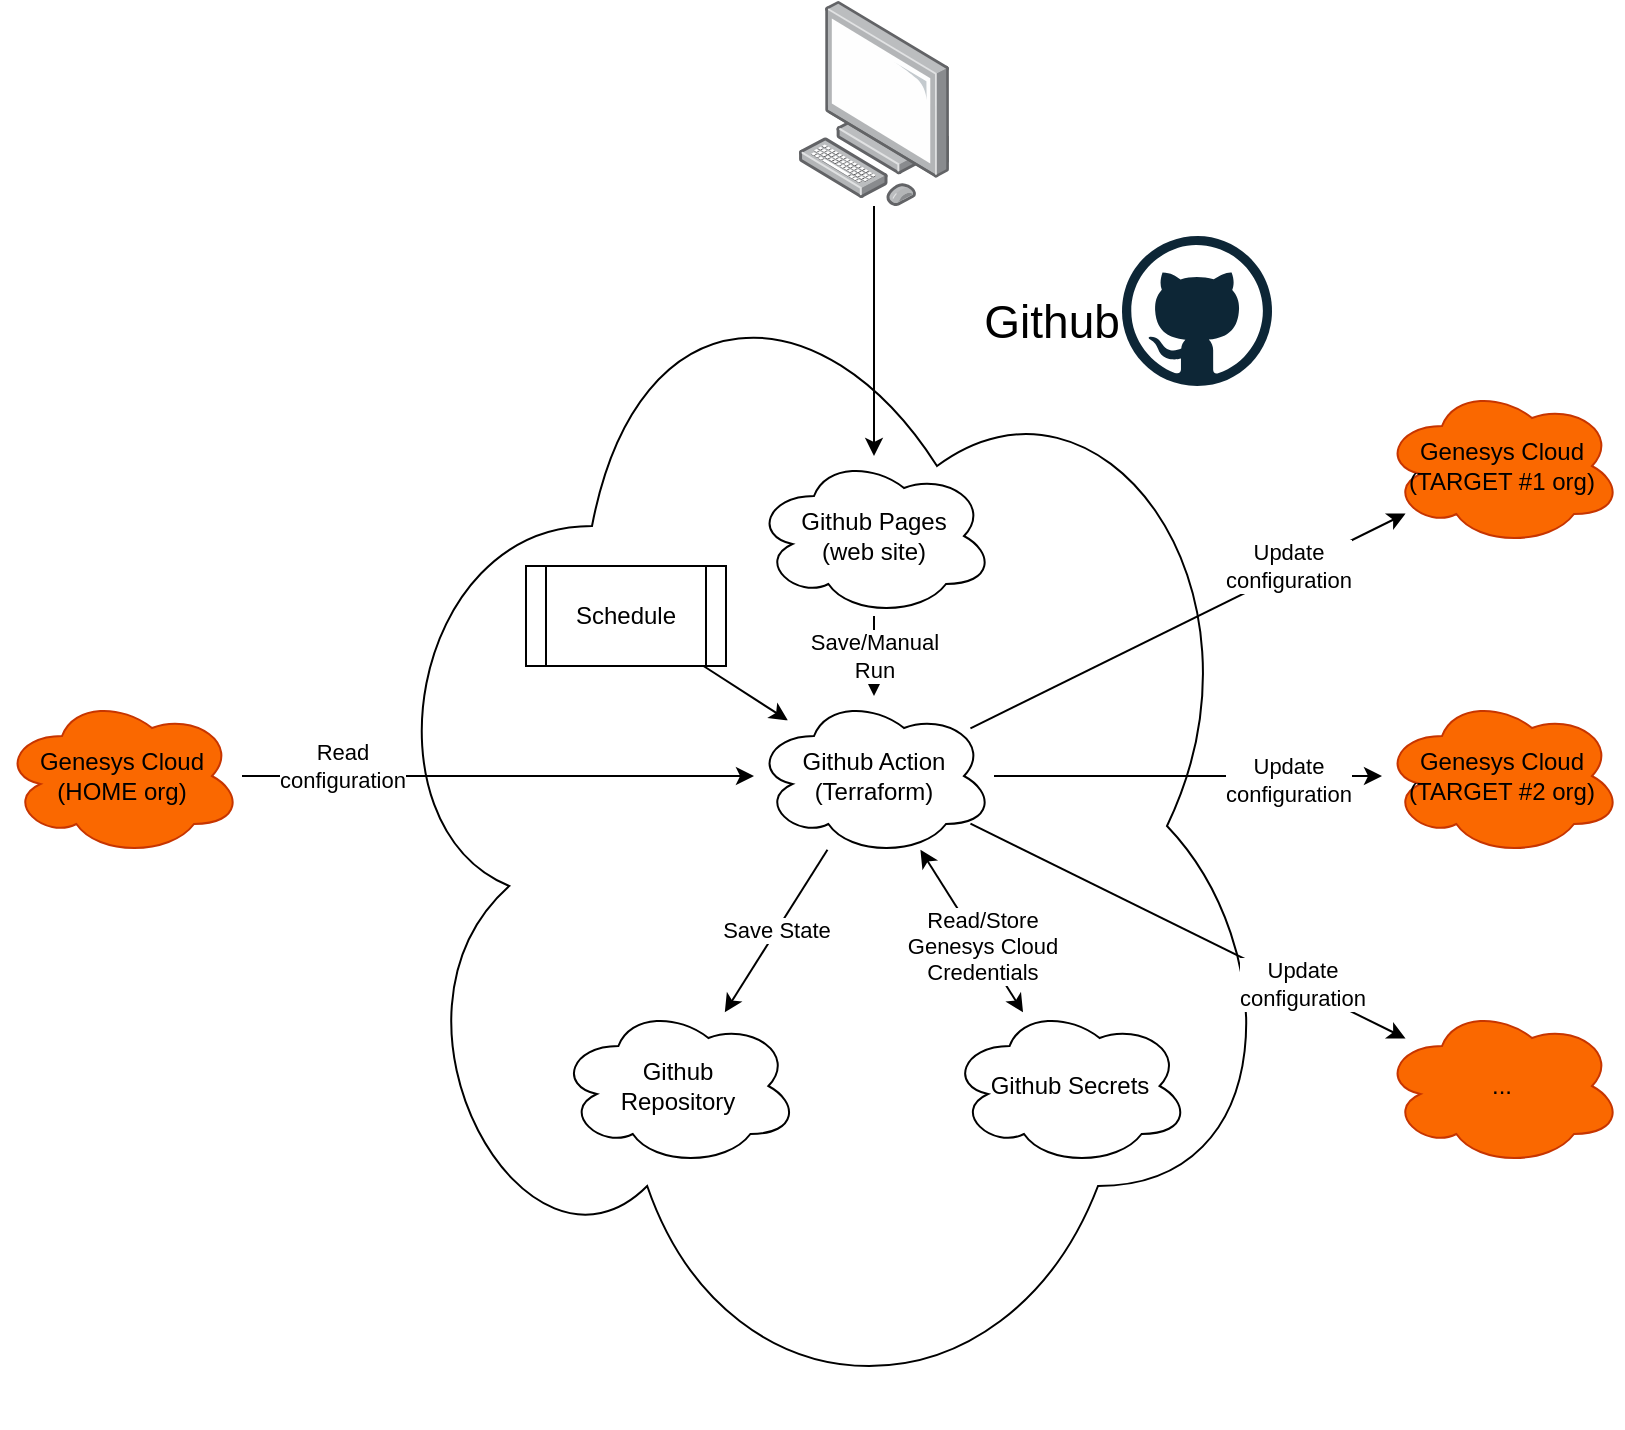 <mxfile>
    <diagram id="Qmy5BeUOTqoZVELuFjo3" name="Page-1">
        <mxGraphModel dx="2931" dy="1862" grid="1" gridSize="10" guides="1" tooltips="1" connect="1" arrows="1" fold="1" page="1" pageScale="1" pageWidth="827" pageHeight="1169" math="0" shadow="0">
            <root>
                <mxCell id="0"/>
                <mxCell id="1" parent="0"/>
                <mxCell id="22" value="&lt;br&gt;&amp;nbsp; &amp;nbsp; &amp;nbsp; &amp;nbsp; &amp;nbsp; &amp;nbsp; &amp;nbsp; &amp;nbsp; &amp;nbsp; &amp;nbsp; &amp;nbsp; &amp;nbsp; &amp;nbsp; &amp;nbsp; &amp;nbsp; &amp;nbsp; &amp;nbsp; &amp;nbsp; Github" style="ellipse;shape=cloud;whiteSpace=wrap;html=1;verticalAlign=top;fontSize=23;" vertex="1" parent="1">
                    <mxGeometry x="180" y="210" width="460" height="600" as="geometry"/>
                </mxCell>
                <mxCell id="3" value="Github Action&lt;br&gt;(Terraform)" style="ellipse;shape=cloud;whiteSpace=wrap;html=1;" parent="1" vertex="1">
                    <mxGeometry x="376" y="445" width="120" height="80" as="geometry"/>
                </mxCell>
                <mxCell id="4" value="Genesys Cloud (HOME org)" style="ellipse;shape=cloud;whiteSpace=wrap;html=1;fillColor=#fa6800;fontColor=#000000;strokeColor=#C73500;" parent="1" vertex="1">
                    <mxGeometry y="445" width="120" height="80" as="geometry"/>
                </mxCell>
                <mxCell id="5" value="Genesys Cloud (TARGET #1 org)" style="ellipse;shape=cloud;whiteSpace=wrap;html=1;fillColor=#fa6800;fontColor=#000000;strokeColor=#C73500;" parent="1" vertex="1">
                    <mxGeometry x="690" y="290" width="120" height="80" as="geometry"/>
                </mxCell>
                <mxCell id="6" value="Genesys Cloud (TARGET #2 org)" style="ellipse;shape=cloud;whiteSpace=wrap;html=1;fillColor=#fa6800;fontColor=#000000;strokeColor=#C73500;" parent="1" vertex="1">
                    <mxGeometry x="690" y="445" width="120" height="80" as="geometry"/>
                </mxCell>
                <mxCell id="7" value="..." style="ellipse;shape=cloud;whiteSpace=wrap;html=1;fillColor=#fa6800;fontColor=#000000;strokeColor=#C73500;" parent="1" vertex="1">
                    <mxGeometry x="690" y="600" width="120" height="80" as="geometry"/>
                </mxCell>
                <mxCell id="8" value="Read&lt;br&gt;configuration" style="endArrow=classic;html=1;" parent="1" source="4" target="3" edge="1">
                    <mxGeometry x="-0.609" y="5" width="50" height="50" relative="1" as="geometry">
                        <mxPoint x="70" y="655" as="sourcePoint"/>
                        <mxPoint x="120" y="605" as="targetPoint"/>
                        <mxPoint as="offset"/>
                    </mxGeometry>
                </mxCell>
                <mxCell id="9" value="Update&lt;br&gt;configuration" style="endArrow=classic;html=1;" parent="1" source="3" target="5" edge="1">
                    <mxGeometry x="0.467" y="3" width="50" height="50" relative="1" as="geometry">
                        <mxPoint x="330" y="625" as="sourcePoint"/>
                        <mxPoint x="380" y="575" as="targetPoint"/>
                        <mxPoint as="offset"/>
                    </mxGeometry>
                </mxCell>
                <mxCell id="10" value="Update&lt;br&gt;configuration" style="endArrow=classic;html=1;" parent="1" source="3" target="6" edge="1">
                    <mxGeometry x="0.509" y="-2" width="50" height="50" relative="1" as="geometry">
                        <mxPoint x="336.652" y="513.292" as="sourcePoint"/>
                        <mxPoint x="271.4" y="656.719" as="targetPoint"/>
                        <mxPoint as="offset"/>
                    </mxGeometry>
                </mxCell>
                <mxCell id="11" value="Update&lt;br&gt;configuration" style="endArrow=classic;html=1;" parent="1" source="3" target="7" edge="1">
                    <mxGeometry x="0.517" y="1" width="50" height="50" relative="1" as="geometry">
                        <mxPoint x="346.652" y="523.292" as="sourcePoint"/>
                        <mxPoint x="281.4" y="666.719" as="targetPoint"/>
                        <mxPoint as="offset"/>
                    </mxGeometry>
                </mxCell>
                <mxCell id="12" value="Schedule" style="shape=process;whiteSpace=wrap;html=1;backgroundOutline=1;" parent="1" vertex="1">
                    <mxGeometry x="262" y="380" width="100" height="50" as="geometry"/>
                </mxCell>
                <mxCell id="13" value="Github Pages&lt;br&gt;(web site)" style="ellipse;shape=cloud;whiteSpace=wrap;html=1;" parent="1" vertex="1">
                    <mxGeometry x="376" y="325" width="120" height="80" as="geometry"/>
                </mxCell>
                <mxCell id="14" value="" style="endArrow=classic;html=1;" parent="1" source="12" target="3" edge="1">
                    <mxGeometry width="50" height="50" relative="1" as="geometry">
                        <mxPoint x="212" y="410" as="sourcePoint"/>
                        <mxPoint x="262" y="360" as="targetPoint"/>
                    </mxGeometry>
                </mxCell>
                <mxCell id="15" value="Save/Manual&lt;br&gt;Run" style="endArrow=classic;html=1;" parent="1" source="13" target="3" edge="1">
                    <mxGeometry width="50" height="50" relative="1" as="geometry">
                        <mxPoint x="384.909" y="160" as="sourcePoint"/>
                        <mxPoint x="418.779" y="204.353" as="targetPoint"/>
                    </mxGeometry>
                </mxCell>
                <mxCell id="17" value="Github Secrets" style="ellipse;shape=cloud;whiteSpace=wrap;html=1;" parent="1" vertex="1">
                    <mxGeometry x="473.8" y="600" width="120" height="80" as="geometry"/>
                </mxCell>
                <mxCell id="18" value="" style="endArrow=classic;startArrow=classic;html=1;" parent="1" source="17" target="3" edge="1">
                    <mxGeometry width="50" height="50" relative="1" as="geometry">
                        <mxPoint x="362" y="616" as="sourcePoint"/>
                        <mxPoint x="412" y="566" as="targetPoint"/>
                    </mxGeometry>
                </mxCell>
                <mxCell id="21" value="Read/Store&lt;br&gt;Genesys Cloud&lt;br&gt;Credentials" style="edgeLabel;html=1;align=center;verticalAlign=middle;resizable=0;points=[];" parent="18" vertex="1" connectable="0">
                    <mxGeometry x="-0.169" y="-1" relative="1" as="geometry">
                        <mxPoint y="1" as="offset"/>
                    </mxGeometry>
                </mxCell>
                <mxCell id="19" value="Github&lt;br&gt;Repository" style="ellipse;shape=cloud;whiteSpace=wrap;html=1;" parent="1" vertex="1">
                    <mxGeometry x="278.2" y="600" width="120" height="80" as="geometry"/>
                </mxCell>
                <mxCell id="20" value="Save State" style="endArrow=classic;html=1;" parent="1" source="3" target="19" edge="1">
                    <mxGeometry width="50" height="50" relative="1" as="geometry">
                        <mxPoint x="272" y="586" as="sourcePoint"/>
                        <mxPoint x="322" y="536" as="targetPoint"/>
                    </mxGeometry>
                </mxCell>
                <mxCell id="28" value="" style="points=[];aspect=fixed;html=1;align=center;shadow=0;dashed=0;image;image=img/lib/allied_telesis/computer_and_terminals/Personal_Computer.svg;fontSize=23;" vertex="1" parent="1">
                    <mxGeometry x="398.2" y="97.54" width="75.6" height="102.46" as="geometry"/>
                </mxCell>
                <mxCell id="29" value="" style="endArrow=classic;html=1;" edge="1" parent="1" source="28" target="13">
                    <mxGeometry width="50" height="50" relative="1" as="geometry">
                        <mxPoint x="361.316" y="394.9" as="sourcePoint"/>
                        <mxPoint x="416.566" y="460.144" as="targetPoint"/>
                    </mxGeometry>
                </mxCell>
                <mxCell id="30" value="" style="dashed=0;outlineConnect=0;html=1;align=center;labelPosition=center;verticalLabelPosition=bottom;verticalAlign=top;shape=mxgraph.weblogos.github;fontSize=23;" vertex="1" parent="1">
                    <mxGeometry x="560" y="215" width="75" height="75" as="geometry"/>
                </mxCell>
            </root>
        </mxGraphModel>
    </diagram>
</mxfile>
